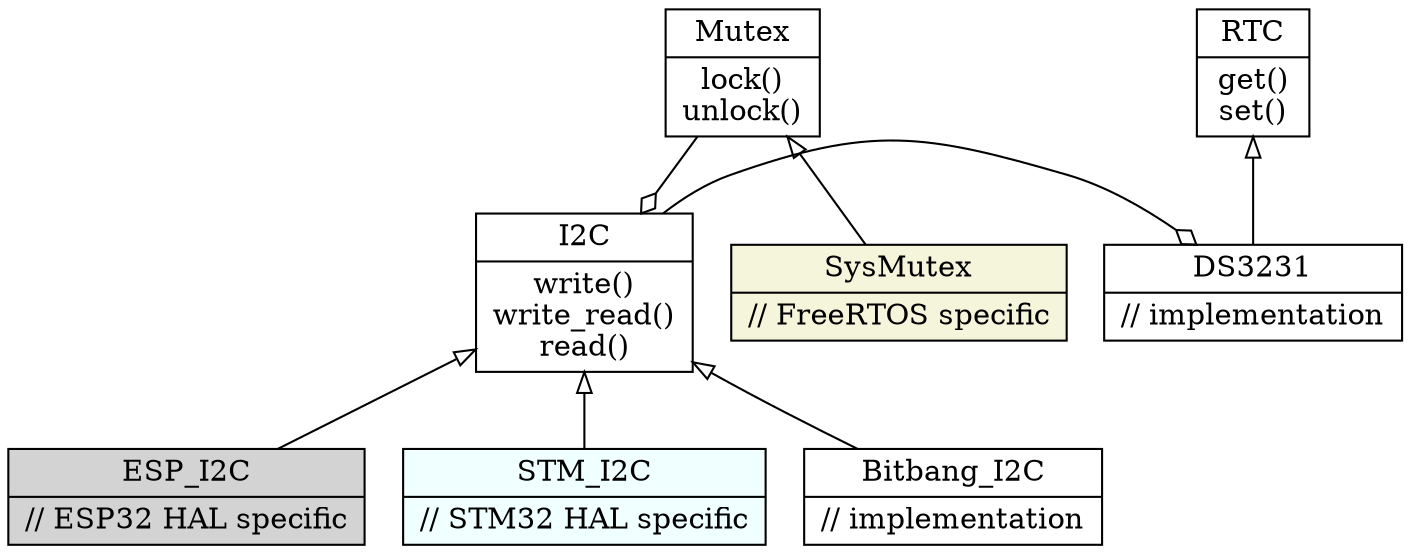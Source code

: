 digraph cpp {
node [shape=record];
Mutex [label="{Mutex|lock()\nunlock()}"];
I2C [label="{I2C|write()\nwrite_read()\nread()}"];
ESP_I2C [label="{ESP_I2C|// ESP32 HAL specific}", style=filled, fillcolor="lightgrey"];
STM32_I2C [label="{STM_I2C|// STM32 HAL specific}", style=filled, fillcolor="azure"];
bitbang [label="{Bitbang_I2C|// implementation}"];
SysMutex [label="{SysMutex|// FreeRTOS specific}", style=filled, fillcolor="beige"];
RTC [label="{RTC|get()\nset()}"];
DS3231 [label="{DS3231|// implementation}"];
{ rank=same Mutex, RTC };
{ rank=same SysMutex, I2C, DS3231 };
{ rank=max STM32_I2C, ESP_I2C, bitbang };
    Mutex -> I2C [arrowhead = ediamond];
    SysMutex -> Mutex [arrowhead = empty];
    DS3231 -> RTC [arrowhead = empty];
    I2C -> DS3231 [arrowhead = ediamond];
    ESP_I2C -> I2C [arrowhead = empty];
    STM32_I2C -> I2C [arrowhead = empty];
    bitbang -> I2C [arrowhead = empty];
}

